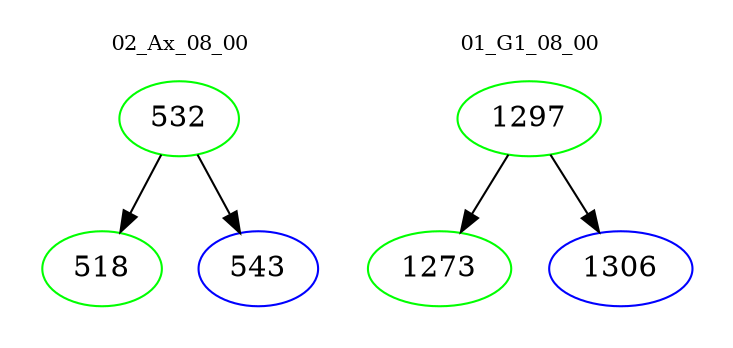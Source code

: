 digraph{
subgraph cluster_0 {
color = white
label = "02_Ax_08_00";
fontsize=10;
T0_532 [label="532", color="green"]
T0_532 -> T0_518 [color="black"]
T0_518 [label="518", color="green"]
T0_532 -> T0_543 [color="black"]
T0_543 [label="543", color="blue"]
}
subgraph cluster_1 {
color = white
label = "01_G1_08_00";
fontsize=10;
T1_1297 [label="1297", color="green"]
T1_1297 -> T1_1273 [color="black"]
T1_1273 [label="1273", color="green"]
T1_1297 -> T1_1306 [color="black"]
T1_1306 [label="1306", color="blue"]
}
}
